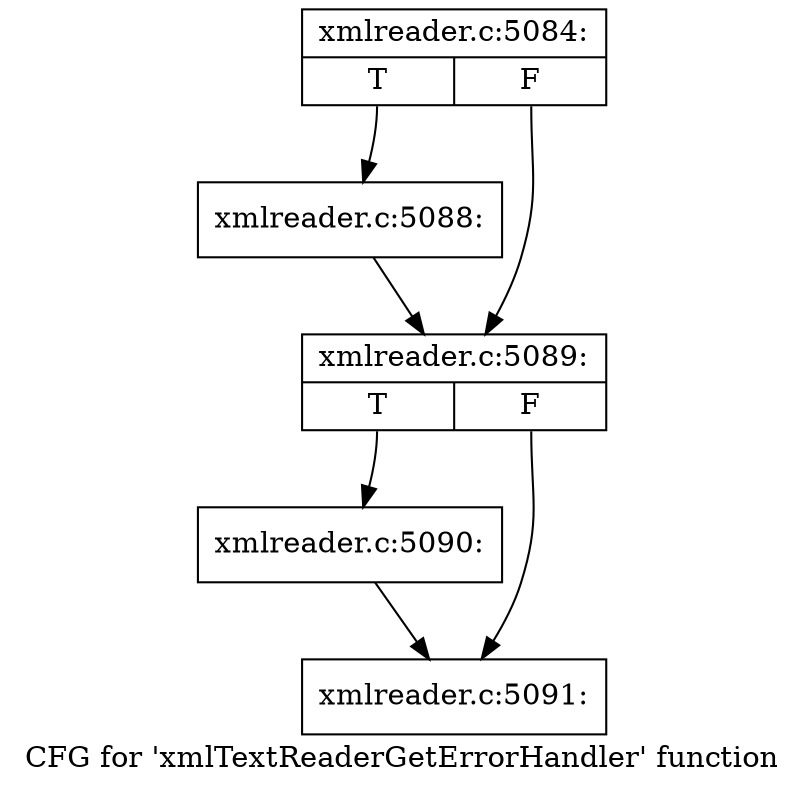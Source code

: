 digraph "CFG for 'xmlTextReaderGetErrorHandler' function" {
	label="CFG for 'xmlTextReaderGetErrorHandler' function";

	Node0x4783a30 [shape=record,label="{xmlreader.c:5084:|{<s0>T|<s1>F}}"];
	Node0x4783a30:s0 -> Node0x4784120;
	Node0x4783a30:s1 -> Node0x4784170;
	Node0x4784120 [shape=record,label="{xmlreader.c:5088:}"];
	Node0x4784120 -> Node0x4784170;
	Node0x4784170 [shape=record,label="{xmlreader.c:5089:|{<s0>T|<s1>F}}"];
	Node0x4784170:s0 -> Node0x48e0140;
	Node0x4784170:s1 -> Node0x48e0190;
	Node0x48e0140 [shape=record,label="{xmlreader.c:5090:}"];
	Node0x48e0140 -> Node0x48e0190;
	Node0x48e0190 [shape=record,label="{xmlreader.c:5091:}"];
}
